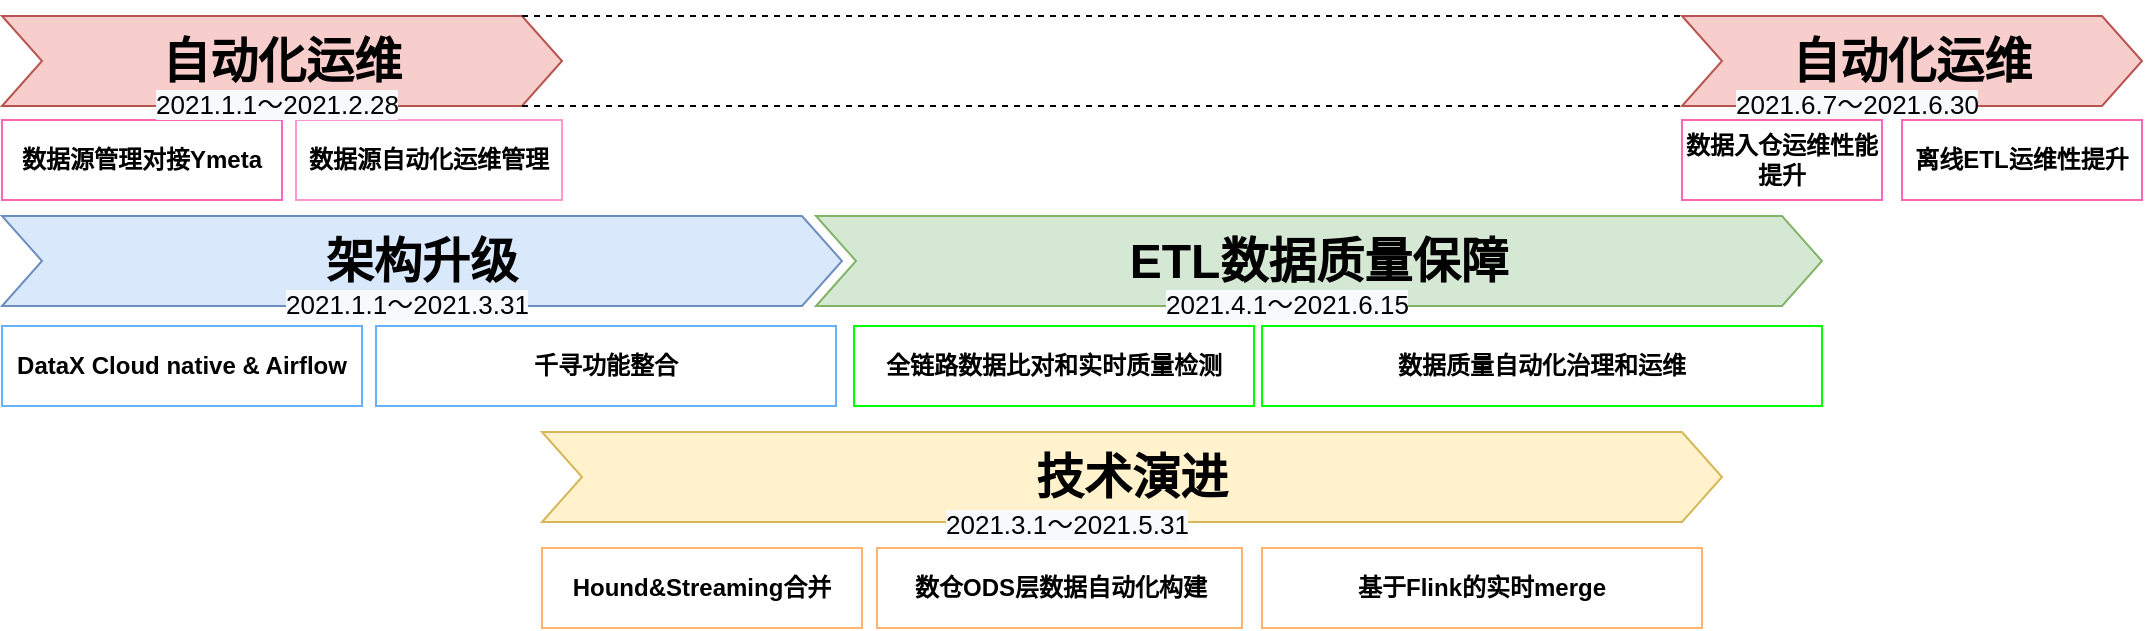 <mxfile version="14.1.9" type="github">
  <diagram name="Page-1" id="82e54ff1-d628-8f03-85c4-9753963a91cd">
    <mxGraphModel dx="1185" dy="668" grid="1" gridSize="10" guides="1" tooltips="1" connect="1" arrows="1" fold="1" page="1" pageScale="1" pageWidth="1100" pageHeight="850" background="#ffffff" math="0" shadow="0">
      <root>
        <mxCell id="0" />
        <mxCell id="1" parent="0" />
        <mxCell id="_jT5m-Pq_1kyti12y3-c-9" value="&lt;br&gt;&lt;b style=&quot;font-family: &amp;#34;helvetica&amp;#34; ; text-align: left&quot;&gt;数据源管理对接Ymeta&lt;/b&gt;&lt;br&gt;&lt;br&gt;" style="rounded=0;whiteSpace=wrap;html=1;strokeColor=#FF66B3;" parent="1" vertex="1">
          <mxGeometry x="20" y="92" width="140" height="40" as="geometry" />
        </mxCell>
        <mxCell id="_jT5m-Pq_1kyti12y3-c-10" value="&lt;br&gt;&lt;b style=&quot;font-family: &amp;#34;helvetica&amp;#34; ; text-align: left&quot;&gt;数据源自动化运维管理&lt;/b&gt;&lt;br&gt;&lt;br&gt;" style="rounded=0;whiteSpace=wrap;html=1;strokeColor=#FF99CC;" parent="1" vertex="1">
          <mxGeometry x="167" y="92" width="133" height="40" as="geometry" />
        </mxCell>
        <mxCell id="rfO4SSI78TRFRQjld_3j-1" value="&lt;h1 class=&quot;heading-h1&quot;&gt;架构升级&lt;/h1&gt;" style="shape=step;perimeter=stepPerimeter;whiteSpace=wrap;html=1;fixedSize=1;fillColor=#dae8fc;strokeColor=#6c8ebf;" vertex="1" parent="1">
          <mxGeometry x="20" y="140" width="420" height="45" as="geometry" />
        </mxCell>
        <mxCell id="rfO4SSI78TRFRQjld_3j-2" value="&lt;h1 class=&quot;heading-h1&quot;&gt;&lt;div&gt;&lt;/div&gt;&lt;/h1&gt;&lt;h1 class=&quot;heading-h1&quot;&gt;技术演进&lt;/h1&gt;" style="shape=step;perimeter=stepPerimeter;whiteSpace=wrap;html=1;fixedSize=1;fillColor=#fff2cc;strokeColor=#d6b656;" vertex="1" parent="1">
          <mxGeometry x="290" y="248" width="590" height="45" as="geometry" />
        </mxCell>
        <mxCell id="rfO4SSI78TRFRQjld_3j-3" value="&lt;span style=&quot;font-size: 24px&quot;&gt;&lt;b&gt;ETL数据质量保障&lt;/b&gt;&lt;/span&gt;" style="shape=step;perimeter=stepPerimeter;whiteSpace=wrap;html=1;fixedSize=1;fillColor=#d5e8d4;strokeColor=#82b366;" vertex="1" parent="1">
          <mxGeometry x="427" y="140" width="503" height="45" as="geometry" />
        </mxCell>
        <mxCell id="rfO4SSI78TRFRQjld_3j-4" value="&lt;div&gt;&lt;h1 class=&quot;heading-h1&quot;&gt;自动化运维&lt;/h1&gt;&lt;/div&gt;" style="shape=step;perimeter=stepPerimeter;whiteSpace=wrap;html=1;fixedSize=1;fillColor=#f8cecc;strokeColor=#b85450;" vertex="1" parent="1">
          <mxGeometry x="860" y="40" width="230" height="45" as="geometry" />
        </mxCell>
        <mxCell id="rfO4SSI78TRFRQjld_3j-6" value="&lt;div&gt;&lt;h1 class=&quot;heading-h1&quot;&gt;自动化运维&lt;/h1&gt;&lt;/div&gt;" style="shape=step;perimeter=stepPerimeter;whiteSpace=wrap;html=1;fixedSize=1;fillColor=#f8cecc;strokeColor=#b85450;" vertex="1" parent="1">
          <mxGeometry x="20" y="40" width="280" height="45" as="geometry" />
        </mxCell>
        <mxCell id="rfO4SSI78TRFRQjld_3j-8" value="" style="endArrow=none;dashed=1;html=1;entryX=0;entryY=1;entryDx=0;entryDy=0;entryPerimeter=0;" edge="1" parent="1" target="rfO4SSI78TRFRQjld_3j-4">
          <mxGeometry width="50" height="50" relative="1" as="geometry">
            <mxPoint x="280" y="85" as="sourcePoint" />
            <mxPoint x="786" y="85" as="targetPoint" />
          </mxGeometry>
        </mxCell>
        <mxCell id="rfO4SSI78TRFRQjld_3j-9" value="" style="endArrow=none;dashed=1;html=1;entryX=0;entryY=0;entryDx=0;entryDy=0;entryPerimeter=0;" edge="1" parent="1" target="rfO4SSI78TRFRQjld_3j-4">
          <mxGeometry width="50" height="50" relative="1" as="geometry">
            <mxPoint x="280" y="40" as="sourcePoint" />
            <mxPoint x="810" y="40" as="targetPoint" />
          </mxGeometry>
        </mxCell>
        <mxCell id="rfO4SSI78TRFRQjld_3j-10" value="&lt;span style=&quot;color: rgb(0 , 0 , 0) ; font-family: &amp;#34;helvetica&amp;#34; ; font-size: 13px ; font-style: normal ; font-weight: 400 ; letter-spacing: normal ; text-align: center ; text-indent: 0px ; text-transform: none ; word-spacing: 0px ; background-color: rgb(248 , 249 , 250) ; display: inline ; float: none&quot;&gt;2021.1.1～2021.2.28&lt;/span&gt;" style="text;whiteSpace=wrap;html=1;" vertex="1" parent="1">
          <mxGeometry x="95" y="70" width="130" height="30" as="geometry" />
        </mxCell>
        <mxCell id="rfO4SSI78TRFRQjld_3j-11" value="&lt;span style=&quot;color: rgb(0 , 0 , 0) ; font-family: &amp;#34;helvetica&amp;#34; ; font-size: 13px ; font-style: normal ; font-weight: 400 ; letter-spacing: normal ; text-align: center ; text-indent: 0px ; text-transform: none ; word-spacing: 0px ; background-color: rgb(248 , 249 , 250) ; display: inline ; float: none&quot;&gt;2021.6.7～2021.6.30&lt;/span&gt;" style="text;whiteSpace=wrap;html=1;" vertex="1" parent="1">
          <mxGeometry x="885" y="70" width="130" height="30" as="geometry" />
        </mxCell>
        <mxCell id="rfO4SSI78TRFRQjld_3j-14" value="DataX&amp;nbsp;Cloud native &amp;amp; Airflow" style="rounded=0;whiteSpace=wrap;html=1;strokeColor=#66B2FF;fontStyle=1" vertex="1" parent="1">
          <mxGeometry x="20" y="195" width="180" height="40" as="geometry" />
        </mxCell>
        <mxCell id="rfO4SSI78TRFRQjld_3j-15" value="千寻功能整合" style="rounded=0;whiteSpace=wrap;html=1;strokeColor=#66B2FF;fontStyle=1" vertex="1" parent="1">
          <mxGeometry x="207" y="195" width="230" height="40" as="geometry" />
        </mxCell>
        <mxCell id="rfO4SSI78TRFRQjld_3j-17" value="&lt;span style=&quot;color: rgb(0 , 0 , 0) ; font-family: &amp;#34;helvetica&amp;#34; ; font-size: 13px ; font-style: normal ; font-weight: 400 ; letter-spacing: normal ; text-align: center ; text-indent: 0px ; text-transform: none ; word-spacing: 0px ; background-color: rgb(248 , 249 , 250) ; display: inline ; float: none&quot;&gt;2021.1.1～2021.3.31&lt;/span&gt;" style="text;whiteSpace=wrap;html=1;" vertex="1" parent="1">
          <mxGeometry x="160" y="170" width="130" height="30" as="geometry" />
        </mxCell>
        <mxCell id="rfO4SSI78TRFRQjld_3j-19" value="&lt;b style=&quot;font-family: &amp;#34;helvetica&amp;#34; ; text-align: left&quot;&gt;数据入仓运维性能提升&lt;/b&gt;" style="rounded=0;whiteSpace=wrap;html=1;strokeColor=#FF66B3;" vertex="1" parent="1">
          <mxGeometry x="860" y="92" width="100" height="40" as="geometry" />
        </mxCell>
        <mxCell id="rfO4SSI78TRFRQjld_3j-20" value="&lt;div style=&quot;text-align: left&quot;&gt;&lt;span&gt;&lt;font face=&quot;helvetica&quot;&gt;&lt;b&gt;离线ETL运维性提升&lt;/b&gt;&lt;/font&gt;&lt;/span&gt;&lt;/div&gt;" style="rounded=0;whiteSpace=wrap;html=1;strokeColor=#FF66B3;" vertex="1" parent="1">
          <mxGeometry x="970" y="92" width="120" height="40" as="geometry" />
        </mxCell>
        <mxCell id="rfO4SSI78TRFRQjld_3j-21" value="全链路数据比对和实时质量检测" style="rounded=0;whiteSpace=wrap;html=1;fontStyle=1;strokeColor=#00FF00;" vertex="1" parent="1">
          <mxGeometry x="446" y="195" width="200" height="40" as="geometry" />
        </mxCell>
        <mxCell id="rfO4SSI78TRFRQjld_3j-22" value="数据质量自动化治理和运维" style="rounded=0;whiteSpace=wrap;html=1;fontStyle=1;strokeColor=#00FF00;" vertex="1" parent="1">
          <mxGeometry x="650" y="195" width="280" height="40" as="geometry" />
        </mxCell>
        <mxCell id="rfO4SSI78TRFRQjld_3j-23" value="&lt;span style=&quot;color: rgb(0 , 0 , 0) ; font-family: &amp;#34;helvetica&amp;#34; ; font-size: 13px ; font-style: normal ; font-weight: 400 ; letter-spacing: normal ; text-align: center ; text-indent: 0px ; text-transform: none ; word-spacing: 0px ; background-color: rgb(248 , 249 , 250) ; display: inline ; float: none&quot;&gt;2021.4.1～2021.6.15&lt;/span&gt;" style="text;whiteSpace=wrap;html=1;" vertex="1" parent="1">
          <mxGeometry x="600" y="170" width="130" height="30" as="geometry" />
        </mxCell>
        <mxCell id="rfO4SSI78TRFRQjld_3j-24" value="&lt;span style=&quot;color: rgb(0 , 0 , 0) ; font-family: &amp;#34;helvetica&amp;#34; ; font-size: 13px ; font-style: normal ; font-weight: 400 ; letter-spacing: normal ; text-align: center ; text-indent: 0px ; text-transform: none ; word-spacing: 0px ; background-color: rgb(248 , 249 , 250) ; display: inline ; float: none&quot;&gt;2021.3.1～2021.5.31&lt;/span&gt;" style="text;whiteSpace=wrap;html=1;" vertex="1" parent="1">
          <mxGeometry x="490" y="280" width="130" height="30" as="geometry" />
        </mxCell>
        <mxCell id="rfO4SSI78TRFRQjld_3j-25" value="&lt;b&gt;Hound&amp;amp;Streaming合并&lt;/b&gt;" style="rounded=0;whiteSpace=wrap;html=1;fontStyle=1;strokeColor=#FFB570;" vertex="1" parent="1">
          <mxGeometry x="290" y="306" width="160" height="40" as="geometry" />
        </mxCell>
        <mxCell id="rfO4SSI78TRFRQjld_3j-26" value="&lt;b&gt;数仓ODS层数据自动化构建&lt;/b&gt;&lt;b&gt;&lt;br&gt;&lt;/b&gt;" style="rounded=0;whiteSpace=wrap;html=1;fontStyle=1;strokeColor=#FFB570;" vertex="1" parent="1">
          <mxGeometry x="457.5" y="306" width="182.5" height="40" as="geometry" />
        </mxCell>
        <mxCell id="rfO4SSI78TRFRQjld_3j-27" value="基于Flink的实时merge" style="rounded=0;whiteSpace=wrap;html=1;fontStyle=1;strokeColor=#FFB570;" vertex="1" parent="1">
          <mxGeometry x="650" y="306" width="220" height="40" as="geometry" />
        </mxCell>
      </root>
    </mxGraphModel>
  </diagram>
</mxfile>
